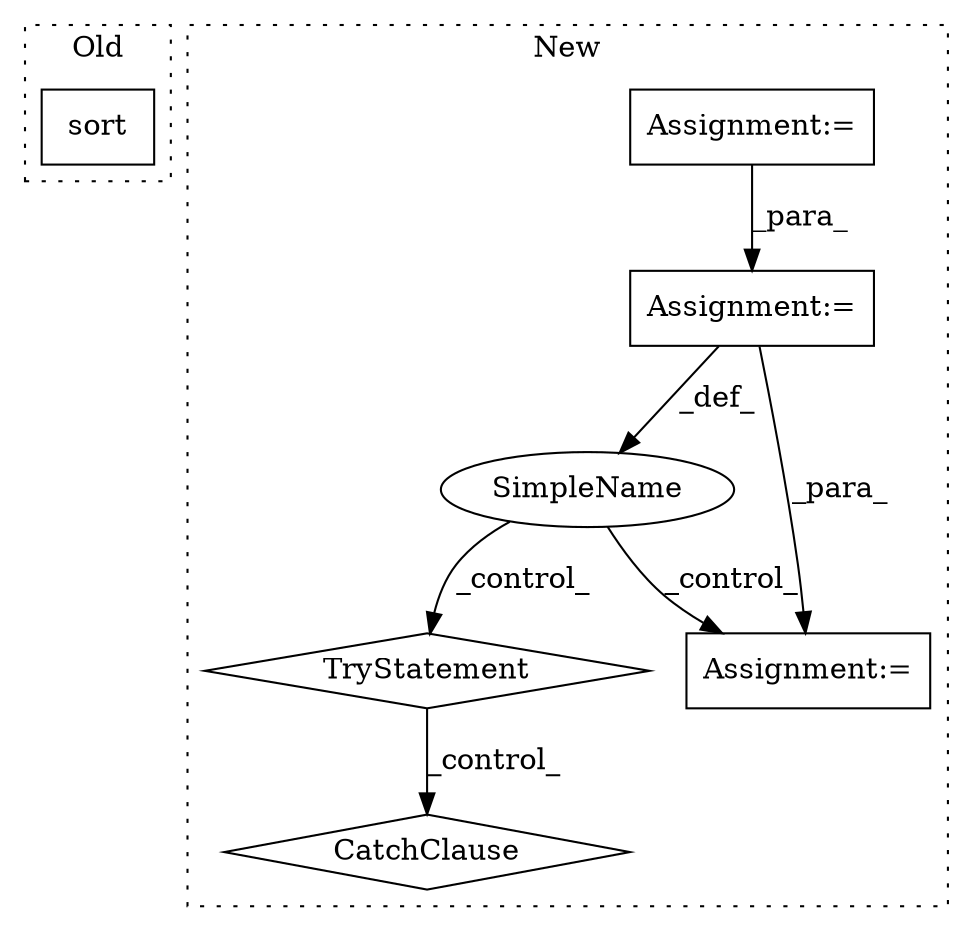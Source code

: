 digraph G {
subgraph cluster0 {
1 [label="sort" a="32" s="7656" l="6" shape="box"];
label = "Old";
style="dotted";
}
subgraph cluster1 {
2 [label="TryStatement" a="54" s="7757" l="4" shape="diamond"];
3 [label="CatchClause" a="12" s="7805,7844" l="17,2" shape="diamond"];
4 [label="SimpleName" a="42" s="7618" l="1" shape="ellipse"];
5 [label="Assignment:=" a="7" s="7503" l="1" shape="box"];
6 [label="Assignment:=" a="7" s="7703" l="1" shape="box"];
7 [label="Assignment:=" a="7" s="7557,7638" l="57,2" shape="box"];
label = "New";
style="dotted";
}
2 -> 3 [label="_control_"];
4 -> 6 [label="_control_"];
4 -> 2 [label="_control_"];
5 -> 7 [label="_para_"];
7 -> 4 [label="_def_"];
7 -> 6 [label="_para_"];
}